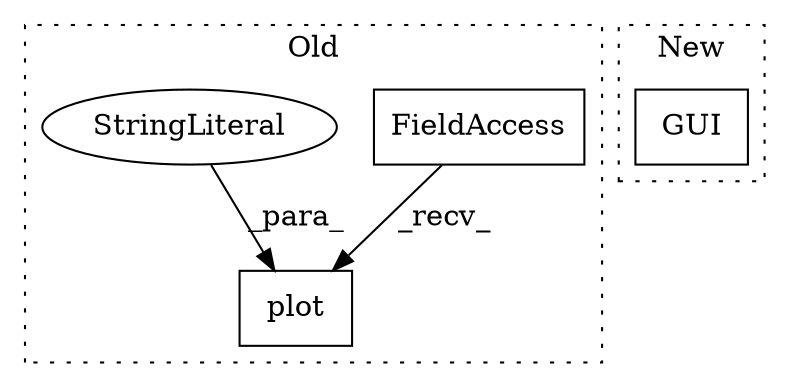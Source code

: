 digraph G {
subgraph cluster0 {
1 [label="plot" a="32" s="1824,1849" l="5,1" shape="box"];
3 [label="FieldAccess" a="22" s="1806" l="10" shape="box"];
4 [label="StringLiteral" a="45" s="1845" l="4" shape="ellipse"];
label = "Old";
style="dotted";
}
subgraph cluster1 {
2 [label="GUI" a="32" s="1381" l="5" shape="box"];
label = "New";
style="dotted";
}
3 -> 1 [label="_recv_"];
4 -> 1 [label="_para_"];
}